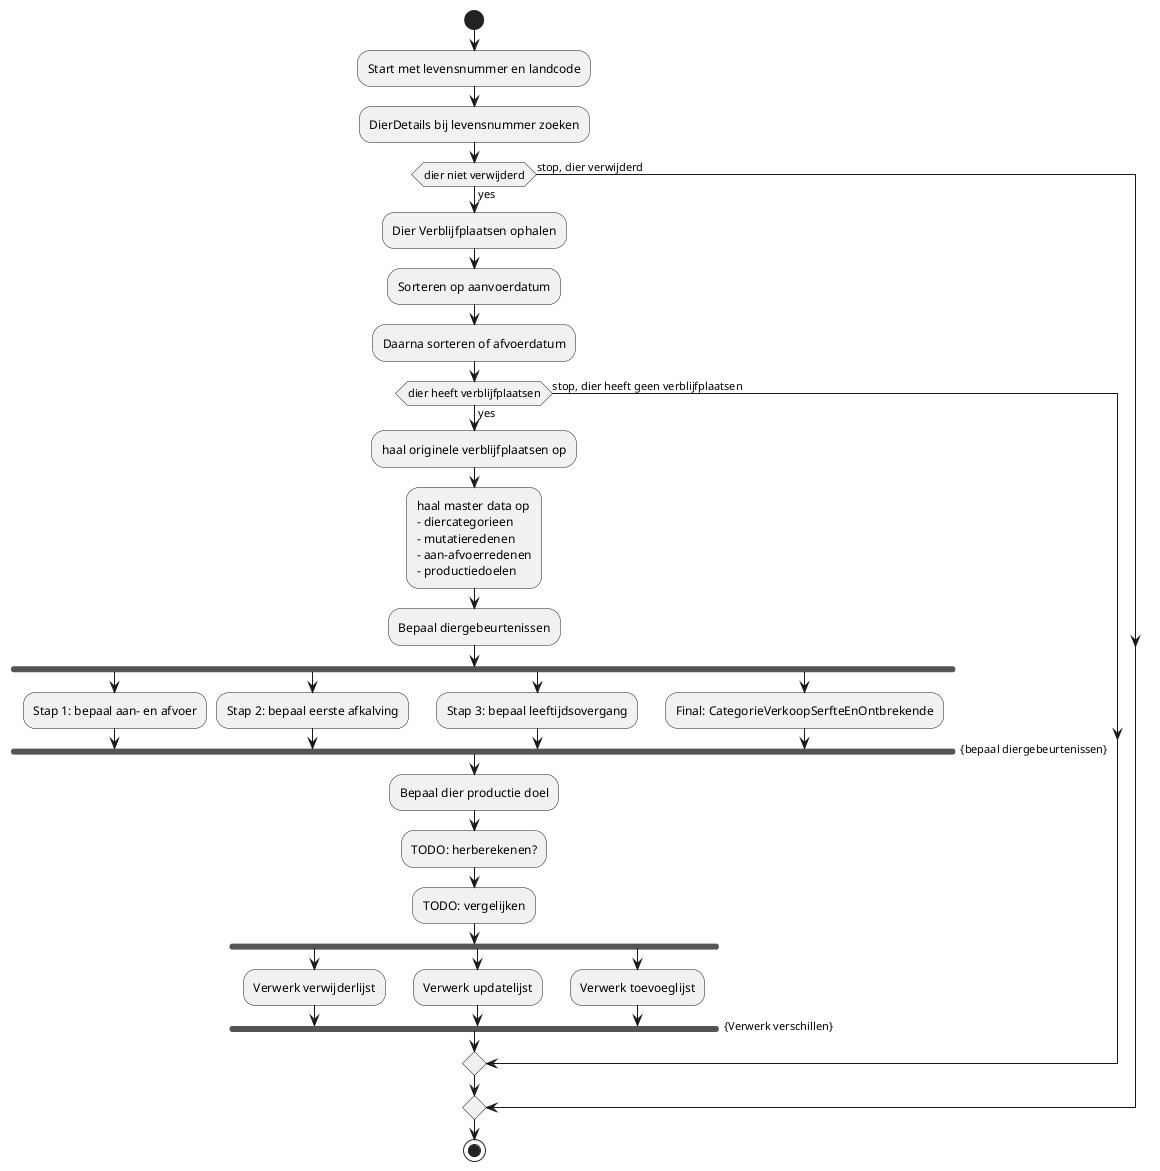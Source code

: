 @startuml

start

:Start met levensnummer en landcode;

:DierDetails bij levensnummer zoeken;

if (dier niet verwijderd) then (yes)
	:Dier Verblijfplaatsen ophalen;
	:Sorteren op aanvoerdatum;
	:Daarna sorteren of afvoerdatum;
	if(dier heeft verblijfplaatsen) then (yes)
		:haal originele verblijfplaatsen op;	
		:haal master data op\n- diercategorieen\n- mutatieredenen\n- aan-afvoerredenen\n- productiedoelen;
	    :Bepaal diergebeurtenissen;
	    fork 
		:Stap 1: bepaal aan- en afvoer;
	    fork again
		:Stap 2: bepaal eerste afkalving;
	    fork again
		:Stap 3: bepaal leeftijdsovergang;
	    fork again 
		:Final: CategorieVerkoopSerfteEnOntbrekende;
	    end fork {bepaal diergebeurtenissen}
	    :Bepaal dier productie doel;
	    :TODO: herberekenen?;
	    :TODO: vergelijken;
	    fork
	    :Verwerk verwijderlijst;
	    fork again
	    :Verwerk updatelijst;
	    fork again
	    :Verwerk toevoeglijst;
	    end fork {Verwerk verschillen}
	else (stop, dier heeft geen verblijfplaatsen)
	endif
else (stop, dier verwijderd)
endif

stop

@enduml
